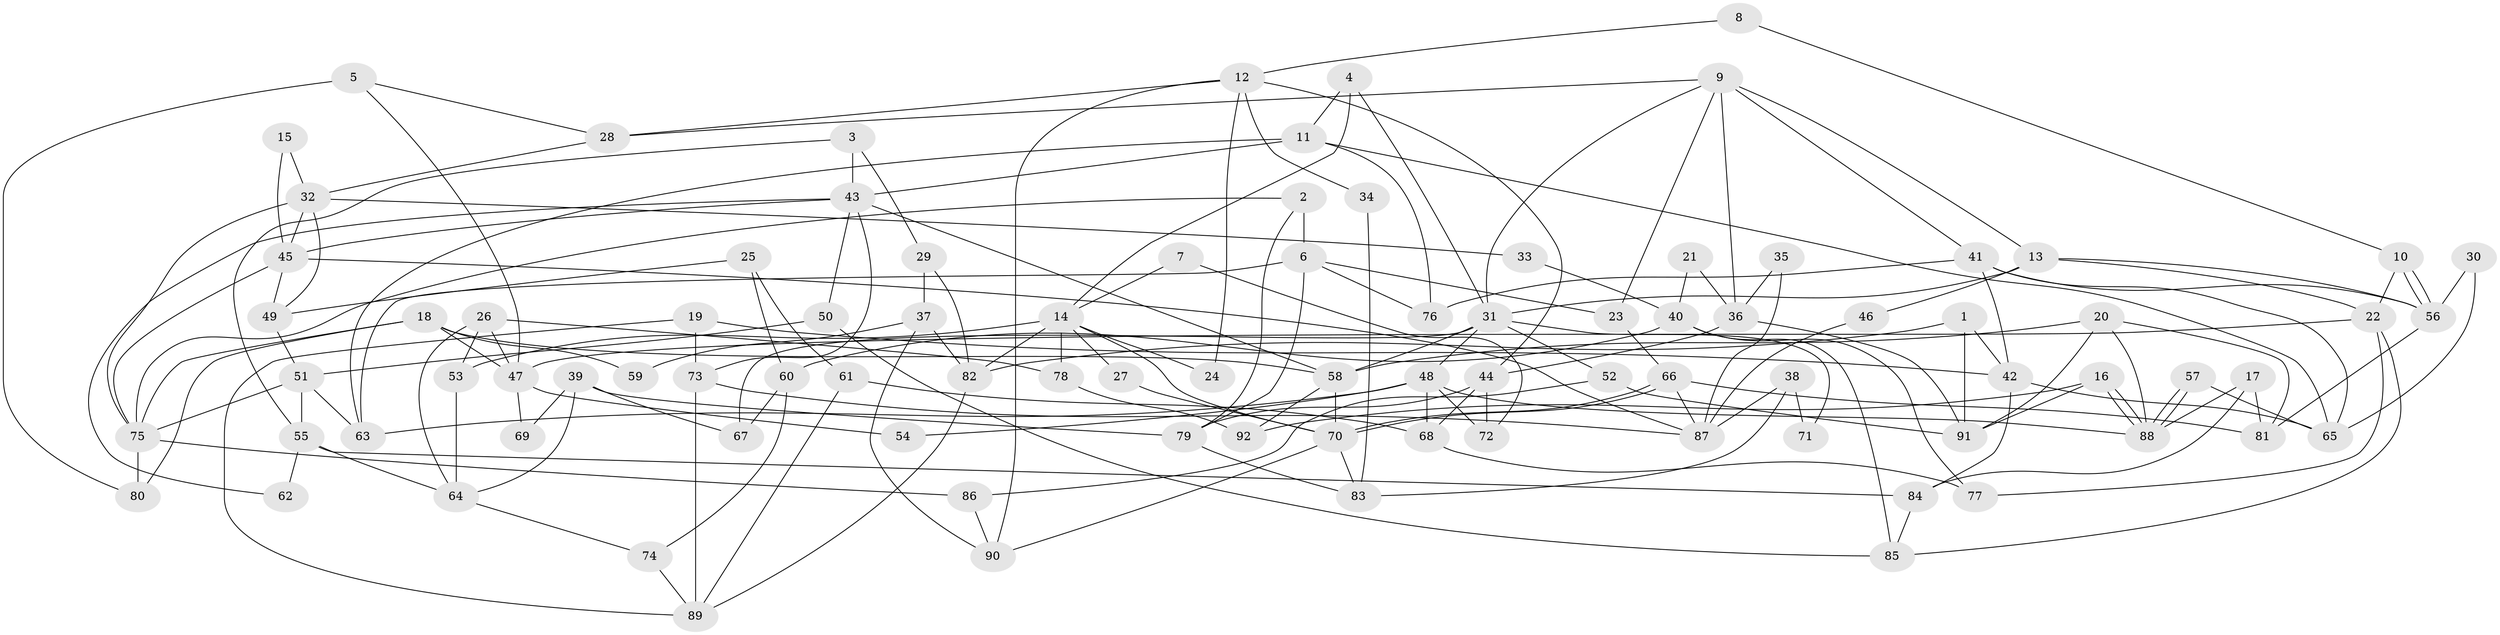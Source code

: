 // Generated by graph-tools (version 1.1) at 2025/49/03/09/25 04:49:44]
// undirected, 92 vertices, 184 edges
graph export_dot {
graph [start="1"]
  node [color=gray90,style=filled];
  1;
  2;
  3;
  4;
  5;
  6;
  7;
  8;
  9;
  10;
  11;
  12;
  13;
  14;
  15;
  16;
  17;
  18;
  19;
  20;
  21;
  22;
  23;
  24;
  25;
  26;
  27;
  28;
  29;
  30;
  31;
  32;
  33;
  34;
  35;
  36;
  37;
  38;
  39;
  40;
  41;
  42;
  43;
  44;
  45;
  46;
  47;
  48;
  49;
  50;
  51;
  52;
  53;
  54;
  55;
  56;
  57;
  58;
  59;
  60;
  61;
  62;
  63;
  64;
  65;
  66;
  67;
  68;
  69;
  70;
  71;
  72;
  73;
  74;
  75;
  76;
  77;
  78;
  79;
  80;
  81;
  82;
  83;
  84;
  85;
  86;
  87;
  88;
  89;
  90;
  91;
  92;
  1 -- 42;
  1 -- 91;
  1 -- 82;
  2 -- 75;
  2 -- 6;
  2 -- 79;
  3 -- 55;
  3 -- 43;
  3 -- 29;
  4 -- 14;
  4 -- 31;
  4 -- 11;
  5 -- 80;
  5 -- 28;
  5 -- 47;
  6 -- 23;
  6 -- 76;
  6 -- 63;
  6 -- 79;
  7 -- 14;
  7 -- 72;
  8 -- 12;
  8 -- 10;
  9 -- 31;
  9 -- 13;
  9 -- 23;
  9 -- 28;
  9 -- 36;
  9 -- 41;
  10 -- 56;
  10 -- 56;
  10 -- 22;
  11 -- 43;
  11 -- 63;
  11 -- 65;
  11 -- 76;
  12 -- 90;
  12 -- 44;
  12 -- 24;
  12 -- 28;
  12 -- 34;
  13 -- 31;
  13 -- 56;
  13 -- 22;
  13 -- 46;
  14 -- 53;
  14 -- 70;
  14 -- 24;
  14 -- 27;
  14 -- 78;
  14 -- 82;
  15 -- 45;
  15 -- 32;
  16 -- 88;
  16 -- 88;
  16 -- 91;
  16 -- 92;
  17 -- 88;
  17 -- 81;
  17 -- 84;
  18 -- 47;
  18 -- 75;
  18 -- 58;
  18 -- 59;
  18 -- 80;
  19 -- 89;
  19 -- 42;
  19 -- 73;
  20 -- 88;
  20 -- 58;
  20 -- 81;
  20 -- 91;
  21 -- 40;
  21 -- 36;
  22 -- 47;
  22 -- 77;
  22 -- 85;
  23 -- 66;
  25 -- 49;
  25 -- 61;
  25 -- 60;
  26 -- 64;
  26 -- 78;
  26 -- 47;
  26 -- 53;
  27 -- 70;
  28 -- 32;
  29 -- 82;
  29 -- 37;
  30 -- 56;
  30 -- 65;
  31 -- 58;
  31 -- 48;
  31 -- 52;
  31 -- 67;
  31 -- 71;
  32 -- 75;
  32 -- 33;
  32 -- 45;
  32 -- 49;
  33 -- 40;
  34 -- 83;
  35 -- 87;
  35 -- 36;
  36 -- 44;
  36 -- 91;
  37 -- 82;
  37 -- 59;
  37 -- 90;
  38 -- 83;
  38 -- 87;
  38 -- 71;
  39 -- 67;
  39 -- 79;
  39 -- 64;
  39 -- 69;
  40 -- 85;
  40 -- 60;
  40 -- 77;
  41 -- 42;
  41 -- 56;
  41 -- 65;
  41 -- 76;
  42 -- 84;
  42 -- 65;
  43 -- 58;
  43 -- 73;
  43 -- 45;
  43 -- 50;
  43 -- 62;
  44 -- 68;
  44 -- 79;
  44 -- 72;
  45 -- 49;
  45 -- 75;
  45 -- 87;
  46 -- 87;
  47 -- 54;
  47 -- 69;
  48 -- 63;
  48 -- 88;
  48 -- 54;
  48 -- 68;
  48 -- 72;
  49 -- 51;
  50 -- 51;
  50 -- 85;
  51 -- 63;
  51 -- 55;
  51 -- 75;
  52 -- 91;
  52 -- 86;
  53 -- 64;
  55 -- 84;
  55 -- 62;
  55 -- 64;
  56 -- 81;
  57 -- 65;
  57 -- 88;
  57 -- 88;
  58 -- 70;
  58 -- 92;
  60 -- 74;
  60 -- 67;
  61 -- 89;
  61 -- 68;
  64 -- 74;
  66 -- 70;
  66 -- 70;
  66 -- 81;
  66 -- 87;
  68 -- 77;
  70 -- 90;
  70 -- 83;
  73 -- 87;
  73 -- 89;
  74 -- 89;
  75 -- 80;
  75 -- 86;
  78 -- 92;
  79 -- 83;
  82 -- 89;
  84 -- 85;
  86 -- 90;
}
